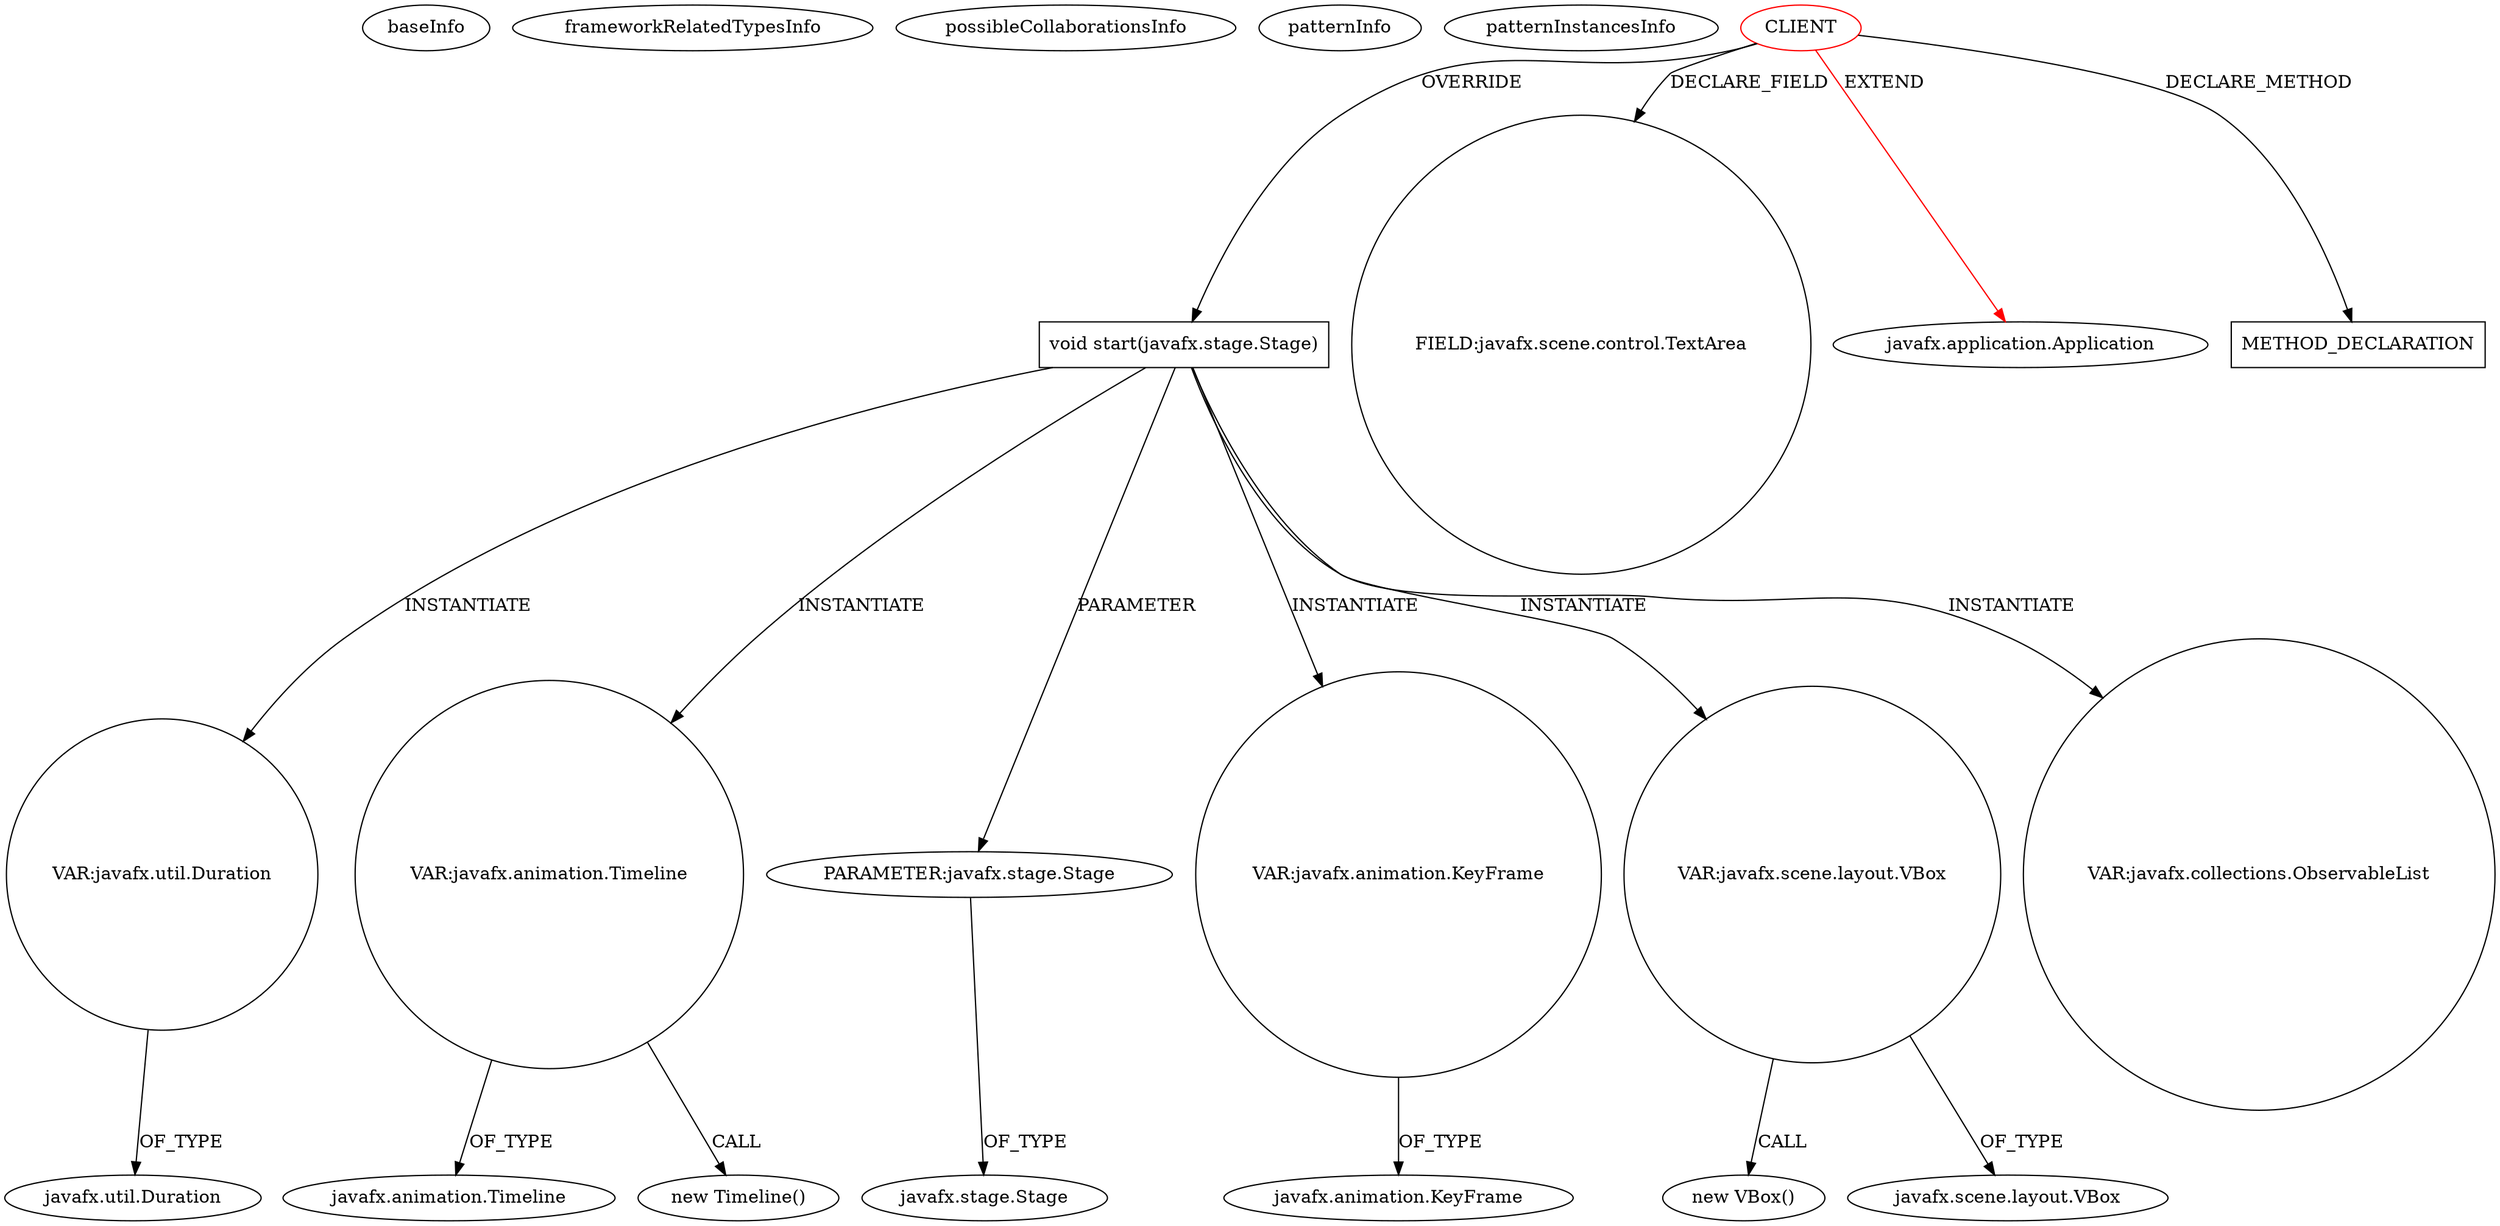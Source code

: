 digraph {
baseInfo[graphId=1008,category="pattern",isAnonymous=false,possibleRelation=false]
frameworkRelatedTypesInfo[0="javafx.application.Application"]
possibleCollaborationsInfo[]
patternInfo[frequency=2.0,patternRootClient=0]
patternInstancesInfo[0="Totenfluch-TPrivateChat-Client~/Totenfluch-TPrivateChat-Client/TPrivateChat-Client-master/TPvtChat-C/src/me/Totenfluch/pack/Main.java~Main~1483",1="kcy1860-viterbi~/kcy1860-viterbi/viterbi-master/src/ai/prob/viterbi/Driver.java~Driver~3432"]
101[label="javafx.util.Duration",vertexType="FRAMEWORK_CLASS_TYPE",isFrameworkType=false]
99[label="VAR:javafx.util.Duration",vertexType="VARIABLE_EXPRESION",isFrameworkType=false,shape=circle]
40[label="void start(javafx.stage.Stage)",vertexType="OVERRIDING_METHOD_DECLARATION",isFrameworkType=false,shape=box]
664[label="VAR:javafx.animation.Timeline",vertexType="VARIABLE_EXPRESION",isFrameworkType=false,shape=circle]
0[label="CLIENT",vertexType="ROOT_CLIENT_CLASS_DECLARATION",isFrameworkType=false,color=red]
41[label="PARAMETER:javafx.stage.Stage",vertexType="PARAMETER_DECLARATION",isFrameworkType=false]
26[label="FIELD:javafx.scene.control.TextArea",vertexType="FIELD_DECLARATION",isFrameworkType=false,shape=circle]
667[label="VAR:javafx.animation.KeyFrame",vertexType="VARIABLE_EXPRESION",isFrameworkType=false,shape=circle]
196[label="VAR:javafx.scene.layout.VBox",vertexType="VARIABLE_EXPRESION",isFrameworkType=false,shape=circle]
98[label="javafx.animation.KeyFrame",vertexType="FRAMEWORK_CLASS_TYPE",isFrameworkType=false]
95[label="javafx.animation.Timeline",vertexType="FRAMEWORK_CLASS_TYPE",isFrameworkType=false]
39[label="javafx.stage.Stage",vertexType="FRAMEWORK_CLASS_TYPE",isFrameworkType=false]
1[label="javafx.application.Application",vertexType="FRAMEWORK_CLASS_TYPE",isFrameworkType=false]
663[label="new Timeline()",vertexType="CONSTRUCTOR_CALL",isFrameworkType=false]
920[label="METHOD_DECLARATION",vertexType="CLIENT_METHOD_DECLARATION",isFrameworkType=false,shape=box]
195[label="new VBox()",vertexType="CONSTRUCTOR_CALL",isFrameworkType=false]
29[label="javafx.scene.layout.VBox",vertexType="FRAMEWORK_CLASS_TYPE",isFrameworkType=false]
446[label="VAR:javafx.collections.ObservableList",vertexType="VARIABLE_EXPRESION",isFrameworkType=false,shape=circle]
40->196[label="INSTANTIATE"]
196->29[label="OF_TYPE"]
664->663[label="CALL"]
99->101[label="OF_TYPE"]
40->99[label="INSTANTIATE"]
41->39[label="OF_TYPE"]
667->98[label="OF_TYPE"]
0->1[label="EXTEND",color=red]
40->667[label="INSTANTIATE"]
40->446[label="INSTANTIATE"]
664->95[label="OF_TYPE"]
196->195[label="CALL"]
0->26[label="DECLARE_FIELD"]
40->664[label="INSTANTIATE"]
0->920[label="DECLARE_METHOD"]
40->41[label="PARAMETER"]
0->40[label="OVERRIDE"]
}
